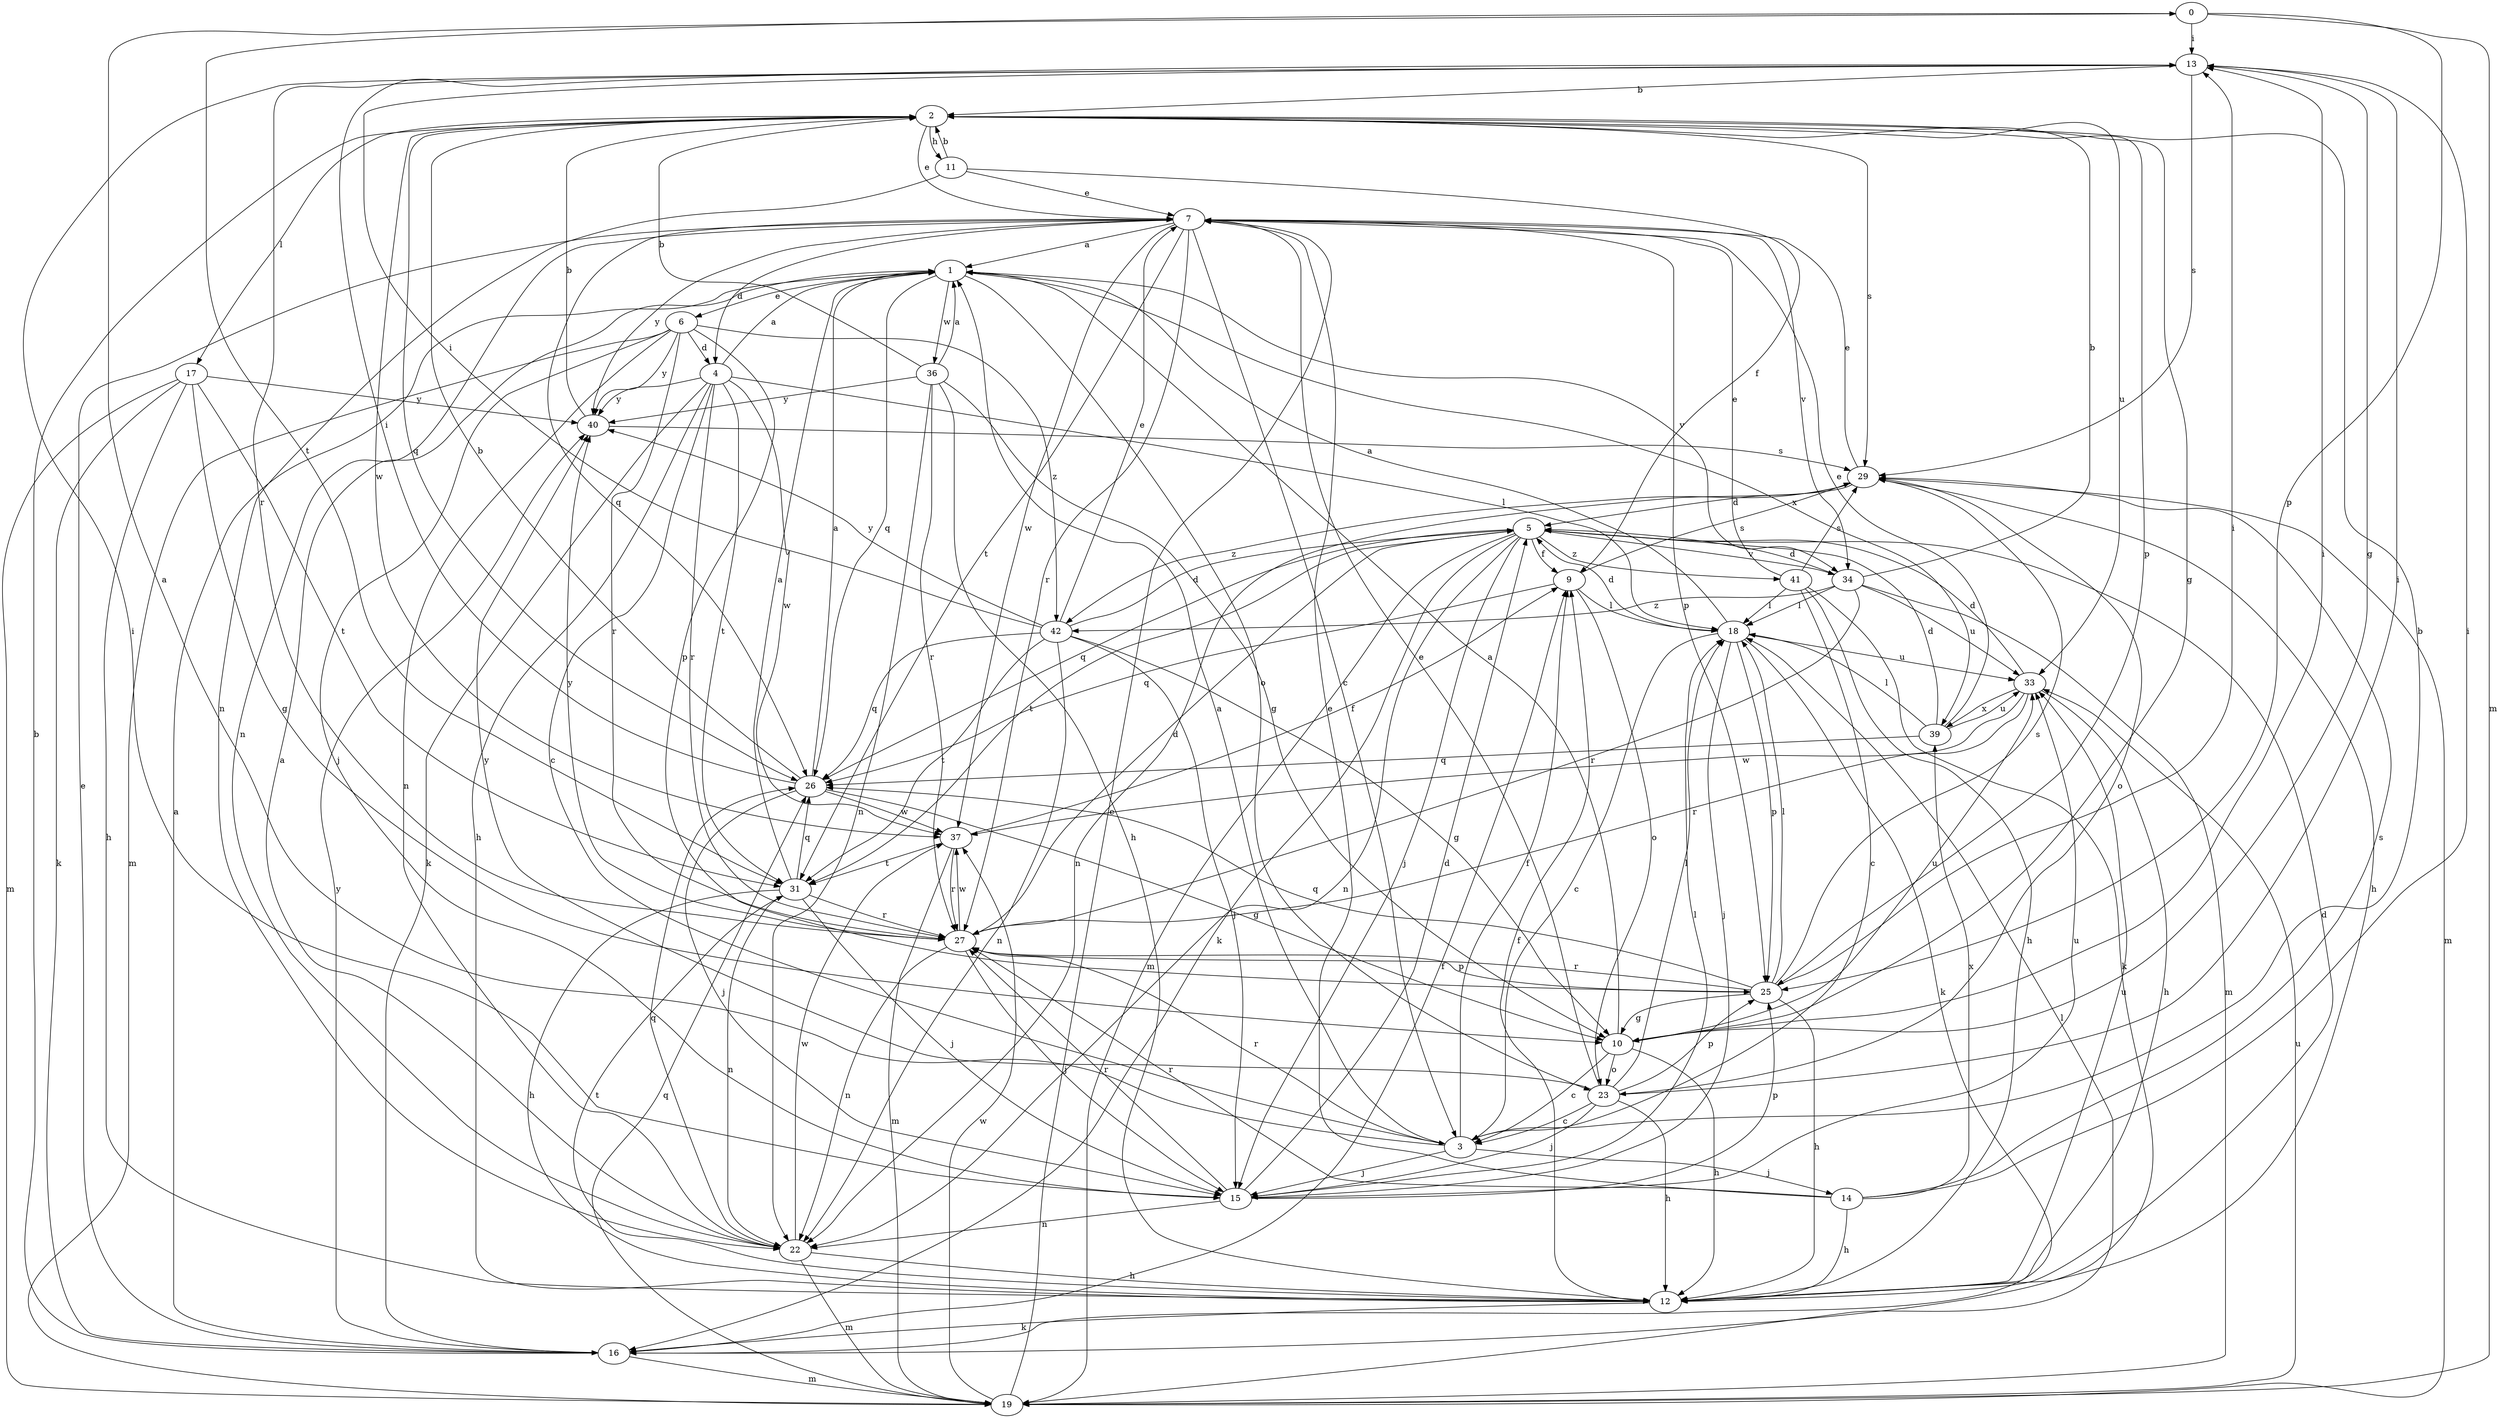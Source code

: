 strict digraph  {
0;
1;
2;
3;
4;
5;
6;
7;
9;
10;
11;
12;
13;
14;
15;
16;
17;
18;
19;
22;
23;
25;
26;
27;
29;
31;
33;
34;
36;
37;
39;
40;
41;
42;
0 -> 13  [label=i];
0 -> 19  [label=m];
0 -> 25  [label=p];
0 -> 31  [label=t];
1 -> 6  [label=e];
1 -> 23  [label=o];
1 -> 26  [label=q];
1 -> 34  [label=v];
1 -> 36  [label=w];
1 -> 39  [label=x];
2 -> 7  [label=e];
2 -> 10  [label=g];
2 -> 11  [label=h];
2 -> 17  [label=l];
2 -> 25  [label=p];
2 -> 26  [label=q];
2 -> 29  [label=s];
2 -> 33  [label=u];
2 -> 37  [label=w];
3 -> 0  [label=a];
3 -> 1  [label=a];
3 -> 2  [label=b];
3 -> 9  [label=f];
3 -> 14  [label=j];
3 -> 15  [label=j];
3 -> 27  [label=r];
4 -> 1  [label=a];
4 -> 3  [label=c];
4 -> 12  [label=h];
4 -> 16  [label=k];
4 -> 18  [label=l];
4 -> 27  [label=r];
4 -> 31  [label=t];
4 -> 37  [label=w];
4 -> 40  [label=y];
5 -> 9  [label=f];
5 -> 15  [label=j];
5 -> 16  [label=k];
5 -> 19  [label=m];
5 -> 22  [label=n];
5 -> 26  [label=q];
5 -> 31  [label=t];
5 -> 34  [label=v];
5 -> 41  [label=z];
6 -> 4  [label=d];
6 -> 15  [label=j];
6 -> 19  [label=m];
6 -> 22  [label=n];
6 -> 25  [label=p];
6 -> 27  [label=r];
6 -> 40  [label=y];
6 -> 42  [label=z];
7 -> 1  [label=a];
7 -> 3  [label=c];
7 -> 4  [label=d];
7 -> 22  [label=n];
7 -> 25  [label=p];
7 -> 26  [label=q];
7 -> 27  [label=r];
7 -> 31  [label=t];
7 -> 34  [label=v];
7 -> 37  [label=w];
7 -> 40  [label=y];
9 -> 18  [label=l];
9 -> 23  [label=o];
9 -> 26  [label=q];
9 -> 29  [label=s];
10 -> 1  [label=a];
10 -> 3  [label=c];
10 -> 12  [label=h];
10 -> 13  [label=i];
10 -> 23  [label=o];
10 -> 33  [label=u];
11 -> 2  [label=b];
11 -> 7  [label=e];
11 -> 9  [label=f];
11 -> 22  [label=n];
12 -> 5  [label=d];
12 -> 9  [label=f];
12 -> 16  [label=k];
12 -> 31  [label=t];
12 -> 33  [label=u];
13 -> 2  [label=b];
13 -> 10  [label=g];
13 -> 27  [label=r];
13 -> 29  [label=s];
14 -> 7  [label=e];
14 -> 12  [label=h];
14 -> 13  [label=i];
14 -> 27  [label=r];
14 -> 29  [label=s];
14 -> 39  [label=x];
15 -> 5  [label=d];
15 -> 13  [label=i];
15 -> 18  [label=l];
15 -> 22  [label=n];
15 -> 25  [label=p];
15 -> 27  [label=r];
15 -> 33  [label=u];
16 -> 1  [label=a];
16 -> 2  [label=b];
16 -> 7  [label=e];
16 -> 9  [label=f];
16 -> 19  [label=m];
16 -> 40  [label=y];
17 -> 10  [label=g];
17 -> 12  [label=h];
17 -> 16  [label=k];
17 -> 19  [label=m];
17 -> 31  [label=t];
17 -> 40  [label=y];
18 -> 1  [label=a];
18 -> 3  [label=c];
18 -> 5  [label=d];
18 -> 15  [label=j];
18 -> 16  [label=k];
18 -> 25  [label=p];
18 -> 33  [label=u];
19 -> 7  [label=e];
19 -> 18  [label=l];
19 -> 26  [label=q];
19 -> 33  [label=u];
19 -> 37  [label=w];
22 -> 1  [label=a];
22 -> 12  [label=h];
22 -> 19  [label=m];
22 -> 26  [label=q];
22 -> 37  [label=w];
23 -> 3  [label=c];
23 -> 7  [label=e];
23 -> 12  [label=h];
23 -> 13  [label=i];
23 -> 15  [label=j];
23 -> 18  [label=l];
23 -> 25  [label=p];
23 -> 40  [label=y];
25 -> 10  [label=g];
25 -> 12  [label=h];
25 -> 13  [label=i];
25 -> 18  [label=l];
25 -> 26  [label=q];
25 -> 27  [label=r];
25 -> 29  [label=s];
26 -> 1  [label=a];
26 -> 2  [label=b];
26 -> 10  [label=g];
26 -> 13  [label=i];
26 -> 15  [label=j];
26 -> 37  [label=w];
27 -> 5  [label=d];
27 -> 15  [label=j];
27 -> 22  [label=n];
27 -> 25  [label=p];
27 -> 37  [label=w];
27 -> 40  [label=y];
29 -> 5  [label=d];
29 -> 7  [label=e];
29 -> 12  [label=h];
29 -> 19  [label=m];
29 -> 22  [label=n];
29 -> 23  [label=o];
29 -> 42  [label=z];
31 -> 1  [label=a];
31 -> 12  [label=h];
31 -> 15  [label=j];
31 -> 22  [label=n];
31 -> 26  [label=q];
31 -> 27  [label=r];
33 -> 5  [label=d];
33 -> 12  [label=h];
33 -> 27  [label=r];
33 -> 37  [label=w];
33 -> 39  [label=x];
34 -> 2  [label=b];
34 -> 5  [label=d];
34 -> 18  [label=l];
34 -> 19  [label=m];
34 -> 27  [label=r];
34 -> 33  [label=u];
34 -> 42  [label=z];
36 -> 1  [label=a];
36 -> 2  [label=b];
36 -> 10  [label=g];
36 -> 12  [label=h];
36 -> 22  [label=n];
36 -> 27  [label=r];
36 -> 40  [label=y];
37 -> 9  [label=f];
37 -> 19  [label=m];
37 -> 27  [label=r];
37 -> 31  [label=t];
39 -> 5  [label=d];
39 -> 7  [label=e];
39 -> 18  [label=l];
39 -> 26  [label=q];
39 -> 33  [label=u];
40 -> 2  [label=b];
40 -> 29  [label=s];
41 -> 3  [label=c];
41 -> 7  [label=e];
41 -> 12  [label=h];
41 -> 16  [label=k];
41 -> 18  [label=l];
41 -> 29  [label=s];
42 -> 5  [label=d];
42 -> 7  [label=e];
42 -> 10  [label=g];
42 -> 13  [label=i];
42 -> 15  [label=j];
42 -> 22  [label=n];
42 -> 26  [label=q];
42 -> 31  [label=t];
42 -> 40  [label=y];
}
